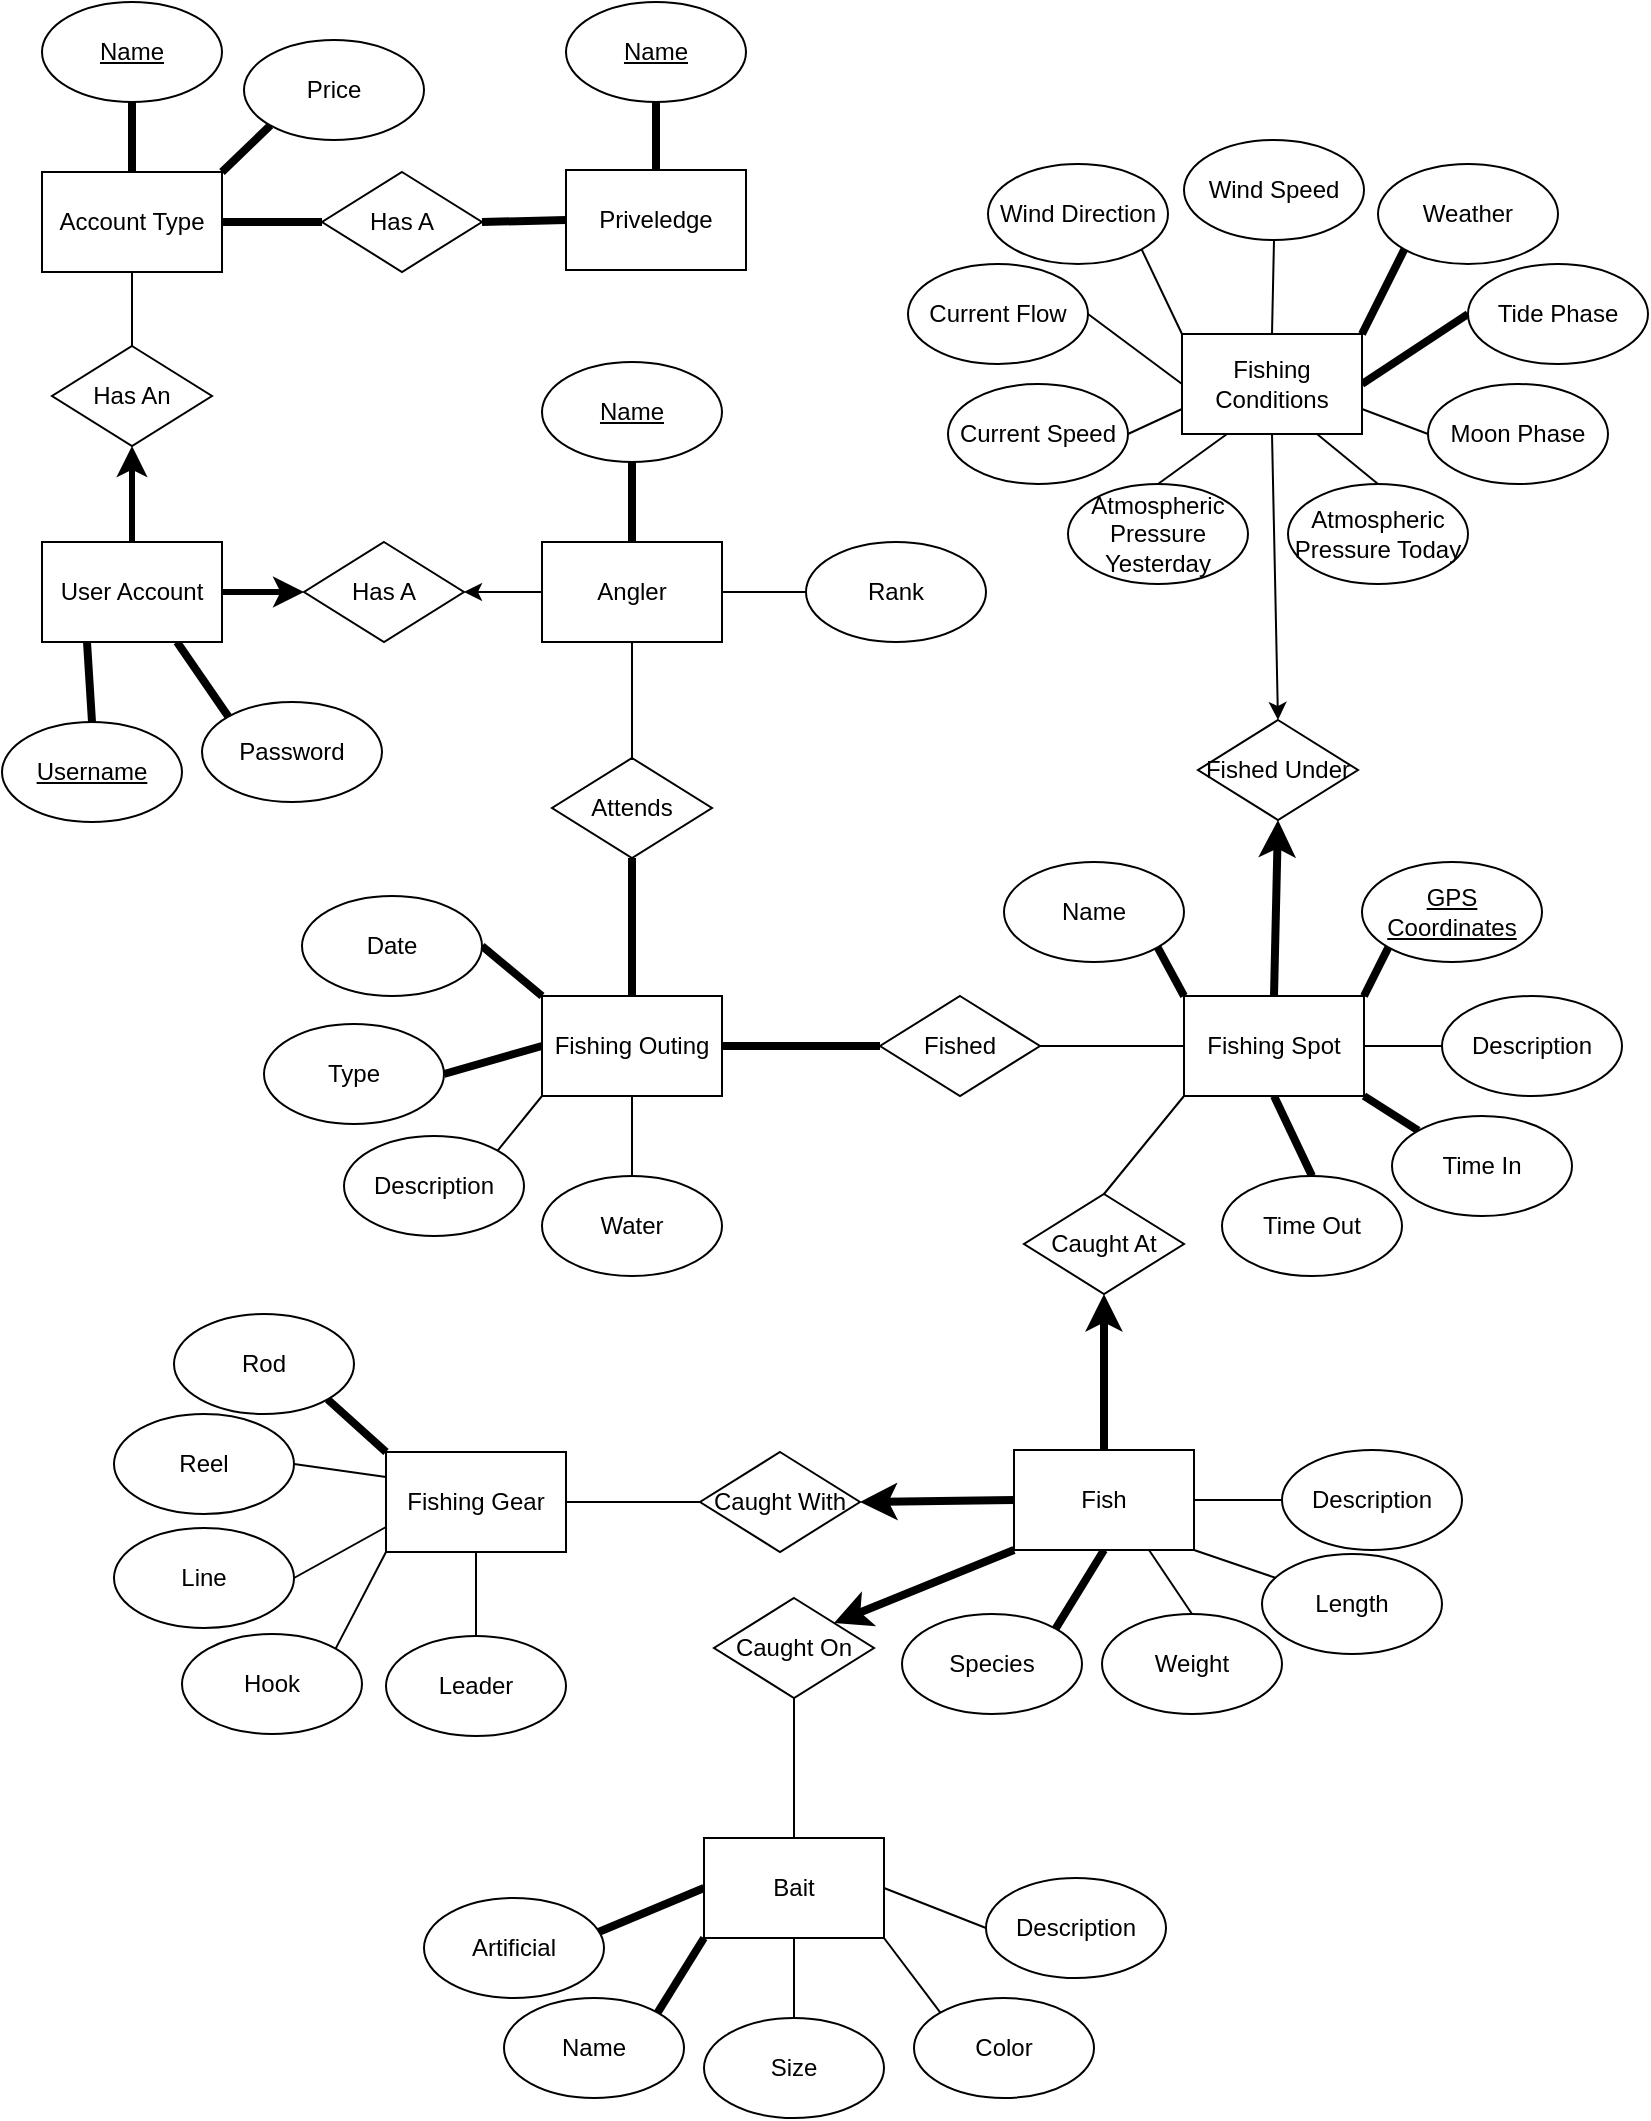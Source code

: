 <mxfile>
    <diagram id="Nq6YGKa5iNmX60OaH6xu" name="Page-1">
        <mxGraphModel dx="964" dy="1040" grid="1" gridSize="10" guides="1" tooltips="1" connect="1" arrows="1" fold="1" page="1" pageScale="1" pageWidth="850" pageHeight="1100" math="0" shadow="0">
            <root>
                <mxCell id="0"/>
                <mxCell id="1" parent="0"/>
                <mxCell id="4" style="edgeStyle=none;html=1;exitX=1;exitY=0;exitDx=0;exitDy=0;entryX=0;entryY=1;entryDx=0;entryDy=0;endArrow=none;endFill=0;strokeWidth=4;" parent="1" source="2" target="3" edge="1">
                    <mxGeometry relative="1" as="geometry"/>
                </mxCell>
                <mxCell id="6" style="edgeStyle=none;html=1;exitX=1;exitY=0.5;exitDx=0;exitDy=0;endArrow=none;endFill=0;strokeWidth=1;" parent="1" source="2" target="5" edge="1">
                    <mxGeometry relative="1" as="geometry"/>
                </mxCell>
                <mxCell id="8" style="edgeStyle=none;html=1;exitX=0;exitY=0;exitDx=0;exitDy=0;entryX=1;entryY=1;entryDx=0;entryDy=0;endArrow=none;endFill=0;strokeWidth=4;" parent="1" source="2" target="7" edge="1">
                    <mxGeometry relative="1" as="geometry"/>
                </mxCell>
                <mxCell id="26" style="edgeStyle=none;html=1;exitX=1;exitY=1;exitDx=0;exitDy=0;entryX=0;entryY=0;entryDx=0;entryDy=0;endArrow=none;endFill=0;strokeWidth=4;" parent="1" source="2" target="24" edge="1">
                    <mxGeometry relative="1" as="geometry"/>
                </mxCell>
                <mxCell id="27" style="edgeStyle=none;html=1;exitX=0.5;exitY=1;exitDx=0;exitDy=0;entryX=0.5;entryY=0;entryDx=0;entryDy=0;endArrow=none;endFill=0;strokeWidth=4;" parent="1" source="2" target="25" edge="1">
                    <mxGeometry relative="1" as="geometry"/>
                </mxCell>
                <mxCell id="30" style="edgeStyle=none;html=1;exitX=0;exitY=0.5;exitDx=0;exitDy=0;entryX=1;entryY=0.5;entryDx=0;entryDy=0;endArrow=none;endFill=0;strokeWidth=1;" parent="1" source="2" target="28" edge="1">
                    <mxGeometry relative="1" as="geometry"/>
                </mxCell>
                <mxCell id="42" style="edgeStyle=none;html=1;exitX=0;exitY=1;exitDx=0;exitDy=0;entryX=0.5;entryY=0;entryDx=0;entryDy=0;endArrow=none;endFill=0;strokeWidth=1;" parent="1" source="2" target="33" edge="1">
                    <mxGeometry relative="1" as="geometry"/>
                </mxCell>
                <mxCell id="58" style="edgeStyle=none;html=1;exitX=0.5;exitY=0;exitDx=0;exitDy=0;endArrow=classic;endFill=1;strokeWidth=4;entryX=0.5;entryY=1;entryDx=0;entryDy=0;" parent="1" source="2" target="57" edge="1">
                    <mxGeometry relative="1" as="geometry"/>
                </mxCell>
                <mxCell id="2" value="Fishing Spot" style="rounded=0;whiteSpace=wrap;html=1;" parent="1" vertex="1">
                    <mxGeometry x="591" y="507" width="90" height="50" as="geometry"/>
                </mxCell>
                <mxCell id="3" value="&lt;u&gt;GPS Coordinates&lt;/u&gt;" style="ellipse;whiteSpace=wrap;html=1;" parent="1" vertex="1">
                    <mxGeometry x="680" y="440" width="90" height="50" as="geometry"/>
                </mxCell>
                <mxCell id="5" value="Description" style="ellipse;whiteSpace=wrap;html=1;" parent="1" vertex="1">
                    <mxGeometry x="720" y="507" width="90" height="50" as="geometry"/>
                </mxCell>
                <mxCell id="7" value="Name" style="ellipse;whiteSpace=wrap;html=1;" parent="1" vertex="1">
                    <mxGeometry x="501" y="440" width="90" height="50" as="geometry"/>
                </mxCell>
                <mxCell id="9" style="edgeStyle=none;html=1;exitX=1;exitY=0;exitDx=0;exitDy=0;entryX=0;entryY=1;entryDx=0;entryDy=0;endArrow=none;endFill=0;strokeWidth=4;" parent="1" source="12" target="13" edge="1">
                    <mxGeometry relative="1" as="geometry"/>
                </mxCell>
                <mxCell id="10" style="edgeStyle=none;html=1;exitX=0.5;exitY=0;exitDx=0;exitDy=0;endArrow=none;endFill=0;strokeWidth=1;entryX=0.5;entryY=1;entryDx=0;entryDy=0;" parent="1" source="12" target="14" edge="1">
                    <mxGeometry relative="1" as="geometry">
                        <mxPoint x="515" y="201" as="targetPoint"/>
                    </mxGeometry>
                </mxCell>
                <mxCell id="11" style="edgeStyle=none;html=1;exitX=0;exitY=0;exitDx=0;exitDy=0;entryX=1;entryY=1;entryDx=0;entryDy=0;endArrow=none;endFill=0;strokeWidth=1;" parent="1" source="12" target="15" edge="1">
                    <mxGeometry relative="1" as="geometry"/>
                </mxCell>
                <mxCell id="20" style="edgeStyle=none;html=1;exitX=1;exitY=0.5;exitDx=0;exitDy=0;entryX=0;entryY=0.5;entryDx=0;entryDy=0;endArrow=none;endFill=0;strokeWidth=4;" parent="1" source="12" target="16" edge="1">
                    <mxGeometry relative="1" as="geometry"/>
                </mxCell>
                <mxCell id="21" style="edgeStyle=none;html=1;exitX=0;exitY=0.75;exitDx=0;exitDy=0;entryX=1;entryY=0.5;entryDx=0;entryDy=0;endArrow=none;endFill=0;strokeWidth=1;" parent="1" source="12" target="18" edge="1">
                    <mxGeometry relative="1" as="geometry"/>
                </mxCell>
                <mxCell id="22" style="edgeStyle=none;html=1;exitX=0;exitY=0.5;exitDx=0;exitDy=0;entryX=1;entryY=0.5;entryDx=0;entryDy=0;endArrow=none;endFill=0;strokeWidth=1;" parent="1" source="12" target="19" edge="1">
                    <mxGeometry relative="1" as="geometry"/>
                </mxCell>
                <mxCell id="59" style="edgeStyle=none;html=1;exitX=0.5;exitY=1;exitDx=0;exitDy=0;entryX=0.5;entryY=0;entryDx=0;entryDy=0;endArrow=classic;endFill=1;strokeWidth=1;" parent="1" source="12" target="57" edge="1">
                    <mxGeometry relative="1" as="geometry">
                        <mxPoint x="551" y="320" as="targetPoint"/>
                    </mxGeometry>
                </mxCell>
                <mxCell id="92" style="edgeStyle=none;html=1;exitX=1;exitY=0.75;exitDx=0;exitDy=0;entryX=0;entryY=0.5;entryDx=0;entryDy=0;startArrow=none;startFill=0;endArrow=none;endFill=0;strokeWidth=1;" parent="1" source="12" target="91" edge="1">
                    <mxGeometry relative="1" as="geometry"/>
                </mxCell>
                <mxCell id="94" style="edgeStyle=none;html=1;exitX=0.75;exitY=1;exitDx=0;exitDy=0;entryX=0.5;entryY=0;entryDx=0;entryDy=0;endArrow=none;endFill=0;" edge="1" parent="1" source="12" target="93">
                    <mxGeometry relative="1" as="geometry"/>
                </mxCell>
                <mxCell id="96" style="edgeStyle=none;html=1;exitX=0.25;exitY=1;exitDx=0;exitDy=0;entryX=0.5;entryY=0;entryDx=0;entryDy=0;endArrow=none;endFill=0;" edge="1" parent="1" source="12" target="95">
                    <mxGeometry relative="1" as="geometry"/>
                </mxCell>
                <mxCell id="12" value="Fishing Conditions" style="rounded=0;whiteSpace=wrap;html=1;" parent="1" vertex="1">
                    <mxGeometry x="590" y="176" width="90" height="50" as="geometry"/>
                </mxCell>
                <mxCell id="13" value="Weather" style="ellipse;whiteSpace=wrap;html=1;" parent="1" vertex="1">
                    <mxGeometry x="688" y="91" width="90" height="50" as="geometry"/>
                </mxCell>
                <mxCell id="14" value="Wind Speed" style="ellipse;whiteSpace=wrap;html=1;" parent="1" vertex="1">
                    <mxGeometry x="591" y="79" width="90" height="50" as="geometry"/>
                </mxCell>
                <mxCell id="15" value="Wind Direction" style="ellipse;whiteSpace=wrap;html=1;" parent="1" vertex="1">
                    <mxGeometry x="493" y="91" width="90" height="50" as="geometry"/>
                </mxCell>
                <mxCell id="16" value="Tide Phase" style="ellipse;whiteSpace=wrap;html=1;" parent="1" vertex="1">
                    <mxGeometry x="733" y="141" width="90" height="50" as="geometry"/>
                </mxCell>
                <mxCell id="18" value="Current Speed" style="ellipse;whiteSpace=wrap;html=1;" parent="1" vertex="1">
                    <mxGeometry x="473" y="201" width="90" height="50" as="geometry"/>
                </mxCell>
                <mxCell id="19" value="Current Flow" style="ellipse;whiteSpace=wrap;html=1;" parent="1" vertex="1">
                    <mxGeometry x="453" y="141" width="90" height="50" as="geometry"/>
                </mxCell>
                <mxCell id="29" style="edgeStyle=none;html=1;exitX=1;exitY=0.5;exitDx=0;exitDy=0;endArrow=none;endFill=0;strokeWidth=4;entryX=0;entryY=0.5;entryDx=0;entryDy=0;" parent="1" source="23" target="28" edge="1">
                    <mxGeometry relative="1" as="geometry">
                        <mxPoint x="400" y="532" as="targetPoint"/>
                    </mxGeometry>
                </mxCell>
                <mxCell id="47" style="edgeStyle=none;html=1;exitX=0;exitY=0;exitDx=0;exitDy=0;entryX=1;entryY=0.5;entryDx=0;entryDy=0;endArrow=none;endFill=0;strokeWidth=4;" parent="1" source="23" target="46" edge="1">
                    <mxGeometry relative="1" as="geometry"/>
                </mxCell>
                <mxCell id="51" style="edgeStyle=none;html=1;exitX=0;exitY=1;exitDx=0;exitDy=0;entryX=1;entryY=0;entryDx=0;entryDy=0;endArrow=none;endFill=0;strokeWidth=1;" parent="1" source="23" target="50" edge="1">
                    <mxGeometry relative="1" as="geometry"/>
                </mxCell>
                <mxCell id="53" style="edgeStyle=none;html=1;exitX=0;exitY=0.5;exitDx=0;exitDy=0;endArrow=none;endFill=0;strokeWidth=4;entryX=1;entryY=0.5;entryDx=0;entryDy=0;" parent="1" source="23" target="52" edge="1">
                    <mxGeometry relative="1" as="geometry">
                        <mxPoint x="230" y="542" as="targetPoint"/>
                    </mxGeometry>
                </mxCell>
                <mxCell id="56" style="edgeStyle=none;html=1;exitX=0.5;exitY=1;exitDx=0;exitDy=0;entryX=0.5;entryY=0;entryDx=0;entryDy=0;endArrow=none;endFill=0;strokeWidth=1;" parent="1" source="23" target="55" edge="1">
                    <mxGeometry relative="1" as="geometry"/>
                </mxCell>
                <mxCell id="23" value="Fishing Outing" style="rounded=0;whiteSpace=wrap;html=1;" parent="1" vertex="1">
                    <mxGeometry x="270" y="507" width="90" height="50" as="geometry"/>
                </mxCell>
                <mxCell id="24" value="Time In" style="ellipse;whiteSpace=wrap;html=1;" parent="1" vertex="1">
                    <mxGeometry x="695" y="567" width="90" height="50" as="geometry"/>
                </mxCell>
                <mxCell id="25" value="Time Out" style="ellipse;whiteSpace=wrap;html=1;" parent="1" vertex="1">
                    <mxGeometry x="610" y="597" width="90" height="50" as="geometry"/>
                </mxCell>
                <mxCell id="28" value="Fished" style="rhombus;whiteSpace=wrap;html=1;" parent="1" vertex="1">
                    <mxGeometry x="439" y="507" width="80" height="50" as="geometry"/>
                </mxCell>
                <mxCell id="35" style="edgeStyle=none;html=1;entryX=1;entryY=0;entryDx=0;entryDy=0;endArrow=none;endFill=0;strokeWidth=4;exitX=0.5;exitY=1;exitDx=0;exitDy=0;" parent="1" source="32" target="34" edge="1">
                    <mxGeometry relative="1" as="geometry">
                        <mxPoint x="520" y="796" as="sourcePoint"/>
                    </mxGeometry>
                </mxCell>
                <mxCell id="38" style="edgeStyle=none;html=1;exitX=0.75;exitY=1;exitDx=0;exitDy=0;entryX=0.5;entryY=0;entryDx=0;entryDy=0;endArrow=none;endFill=0;strokeWidth=1;" parent="1" source="32" target="36" edge="1">
                    <mxGeometry relative="1" as="geometry"/>
                </mxCell>
                <mxCell id="39" style="edgeStyle=none;html=1;exitX=1;exitY=1;exitDx=0;exitDy=0;endArrow=none;endFill=0;strokeWidth=1;" parent="1" source="32" target="37" edge="1">
                    <mxGeometry relative="1" as="geometry"/>
                </mxCell>
                <mxCell id="62" style="edgeStyle=none;html=1;exitX=0;exitY=0.5;exitDx=0;exitDy=0;entryX=1;entryY=0.5;entryDx=0;entryDy=0;endArrow=classic;endFill=1;strokeWidth=4;" parent="1" source="32" target="61" edge="1">
                    <mxGeometry relative="1" as="geometry"/>
                </mxCell>
                <mxCell id="71" style="edgeStyle=none;html=1;exitX=0;exitY=1;exitDx=0;exitDy=0;entryX=1;entryY=0;entryDx=0;entryDy=0;endArrow=classic;endFill=1;strokeWidth=4;" parent="1" source="32" target="70" edge="1">
                    <mxGeometry relative="1" as="geometry"/>
                </mxCell>
                <mxCell id="32" value="Fish" style="rounded=0;whiteSpace=wrap;html=1;" parent="1" vertex="1">
                    <mxGeometry x="506" y="734" width="90" height="50" as="geometry"/>
                </mxCell>
                <mxCell id="43" style="edgeStyle=none;html=1;entryX=0.5;entryY=0;entryDx=0;entryDy=0;endArrow=none;endFill=0;strokeWidth=4;startArrow=classic;startFill=1;exitX=0.5;exitY=1;exitDx=0;exitDy=0;" parent="1" source="33" target="32" edge="1">
                    <mxGeometry relative="1" as="geometry">
                        <mxPoint x="551" y="649" as="sourcePoint"/>
                    </mxGeometry>
                </mxCell>
                <mxCell id="33" value="Caught At" style="rhombus;whiteSpace=wrap;html=1;" parent="1" vertex="1">
                    <mxGeometry x="511" y="606" width="80" height="50" as="geometry"/>
                </mxCell>
                <mxCell id="34" value="Species" style="ellipse;whiteSpace=wrap;html=1;" parent="1" vertex="1">
                    <mxGeometry x="450" y="816" width="90" height="50" as="geometry"/>
                </mxCell>
                <mxCell id="36" value="Weight" style="ellipse;whiteSpace=wrap;html=1;" parent="1" vertex="1">
                    <mxGeometry x="550" y="816" width="90" height="50" as="geometry"/>
                </mxCell>
                <mxCell id="37" value="Length" style="ellipse;whiteSpace=wrap;html=1;" parent="1" vertex="1">
                    <mxGeometry x="630" y="786" width="90" height="50" as="geometry"/>
                </mxCell>
                <mxCell id="41" style="edgeStyle=none;html=1;exitX=0;exitY=0.5;exitDx=0;exitDy=0;entryX=1;entryY=0.5;entryDx=0;entryDy=0;endArrow=none;endFill=0;strokeWidth=1;" parent="1" source="40" target="32" edge="1">
                    <mxGeometry relative="1" as="geometry"/>
                </mxCell>
                <mxCell id="40" value="Description" style="ellipse;whiteSpace=wrap;html=1;" parent="1" vertex="1">
                    <mxGeometry x="640" y="734" width="90" height="50" as="geometry"/>
                </mxCell>
                <mxCell id="46" value="Date" style="ellipse;whiteSpace=wrap;html=1;" parent="1" vertex="1">
                    <mxGeometry x="150" y="457" width="90" height="50" as="geometry"/>
                </mxCell>
                <mxCell id="50" value="Description" style="ellipse;whiteSpace=wrap;html=1;" parent="1" vertex="1">
                    <mxGeometry x="171" y="577" width="90" height="50" as="geometry"/>
                </mxCell>
                <mxCell id="52" value="Type" style="ellipse;whiteSpace=wrap;html=1;" parent="1" vertex="1">
                    <mxGeometry x="131" y="521" width="90" height="50" as="geometry"/>
                </mxCell>
                <mxCell id="55" value="Water" style="ellipse;whiteSpace=wrap;html=1;" parent="1" vertex="1">
                    <mxGeometry x="270" y="597" width="90" height="50" as="geometry"/>
                </mxCell>
                <mxCell id="57" value="Fished Under" style="rhombus;whiteSpace=wrap;html=1;" parent="1" vertex="1">
                    <mxGeometry x="598" y="369" width="80" height="50" as="geometry"/>
                </mxCell>
                <mxCell id="61" value="Caught With" style="rhombus;whiteSpace=wrap;html=1;" parent="1" vertex="1">
                    <mxGeometry x="349" y="735" width="80" height="50" as="geometry"/>
                </mxCell>
                <mxCell id="66" style="edgeStyle=none;html=1;exitX=0;exitY=0;exitDx=0;exitDy=0;entryX=1;entryY=1;entryDx=0;entryDy=0;endArrow=none;endFill=0;strokeWidth=4;" parent="1" source="63" target="65" edge="1">
                    <mxGeometry relative="1" as="geometry">
                        <mxPoint x="142" y="760" as="targetPoint"/>
                    </mxGeometry>
                </mxCell>
                <mxCell id="67" style="edgeStyle=none;html=1;exitX=1;exitY=0.5;exitDx=0;exitDy=0;endArrow=none;endFill=0;strokeWidth=1;entryX=0;entryY=0.5;entryDx=0;entryDy=0;" parent="1" source="63" target="61" edge="1">
                    <mxGeometry relative="1" as="geometry"/>
                </mxCell>
                <mxCell id="69" style="edgeStyle=none;html=1;exitX=0;exitY=0.25;exitDx=0;exitDy=0;entryX=1;entryY=0.5;entryDx=0;entryDy=0;endArrow=none;endFill=0;strokeWidth=1;" parent="1" source="63" target="68" edge="1">
                    <mxGeometry relative="1" as="geometry"/>
                </mxCell>
                <mxCell id="86" style="edgeStyle=none;html=1;exitX=0;exitY=0.75;exitDx=0;exitDy=0;startArrow=none;startFill=0;endArrow=none;endFill=0;strokeWidth=1;entryX=1;entryY=0.5;entryDx=0;entryDy=0;" parent="1" source="63" target="85" edge="1">
                    <mxGeometry relative="1" as="geometry"/>
                </mxCell>
                <mxCell id="88" style="edgeStyle=none;html=1;exitX=0;exitY=1;exitDx=0;exitDy=0;entryX=1;entryY=0;entryDx=0;entryDy=0;startArrow=none;startFill=0;endArrow=none;endFill=0;strokeWidth=1;" parent="1" source="63" target="87" edge="1">
                    <mxGeometry relative="1" as="geometry"/>
                </mxCell>
                <mxCell id="90" style="edgeStyle=none;html=1;exitX=0.5;exitY=1;exitDx=0;exitDy=0;entryX=0.5;entryY=0;entryDx=0;entryDy=0;startArrow=none;startFill=0;endArrow=none;endFill=0;strokeWidth=1;" parent="1" source="63" target="89" edge="1">
                    <mxGeometry relative="1" as="geometry"/>
                </mxCell>
                <mxCell id="63" value="Fishing Gear" style="rounded=0;whiteSpace=wrap;html=1;" parent="1" vertex="1">
                    <mxGeometry x="192" y="735" width="90" height="50" as="geometry"/>
                </mxCell>
                <mxCell id="65" value="Rod" style="ellipse;whiteSpace=wrap;html=1;" parent="1" vertex="1">
                    <mxGeometry x="86" y="666" width="90" height="50" as="geometry"/>
                </mxCell>
                <mxCell id="68" value="Reel" style="ellipse;whiteSpace=wrap;html=1;" parent="1" vertex="1">
                    <mxGeometry x="56" y="716" width="90" height="50" as="geometry"/>
                </mxCell>
                <mxCell id="73" style="edgeStyle=none;html=1;exitX=0.5;exitY=1;exitDx=0;exitDy=0;entryX=0.5;entryY=0;entryDx=0;entryDy=0;endArrow=none;endFill=0;strokeWidth=1;" parent="1" source="70" target="72" edge="1">
                    <mxGeometry relative="1" as="geometry"/>
                </mxCell>
                <mxCell id="70" value="Caught On" style="rhombus;whiteSpace=wrap;html=1;" parent="1" vertex="1">
                    <mxGeometry x="356" y="808" width="80" height="50" as="geometry"/>
                </mxCell>
                <mxCell id="76" style="edgeStyle=none;html=1;exitX=0;exitY=0.5;exitDx=0;exitDy=0;entryX=0.97;entryY=0.34;entryDx=0;entryDy=0;entryPerimeter=0;endArrow=none;endFill=0;strokeWidth=4;" parent="1" source="72" target="75" edge="1">
                    <mxGeometry relative="1" as="geometry"/>
                </mxCell>
                <mxCell id="78" style="edgeStyle=none;html=1;exitX=0.5;exitY=1;exitDx=0;exitDy=0;endArrow=none;endFill=0;strokeWidth=1;entryX=0.5;entryY=0;entryDx=0;entryDy=0;" parent="1" source="72" target="77" edge="1">
                    <mxGeometry relative="1" as="geometry">
                        <mxPoint x="396" y="1008" as="targetPoint"/>
                    </mxGeometry>
                </mxCell>
                <mxCell id="80" style="edgeStyle=none;html=1;exitX=0;exitY=1;exitDx=0;exitDy=0;entryX=1;entryY=0;entryDx=0;entryDy=0;endArrow=none;endFill=0;strokeWidth=4;" parent="1" source="72" target="79" edge="1">
                    <mxGeometry relative="1" as="geometry"/>
                </mxCell>
                <mxCell id="82" style="edgeStyle=none;html=1;exitX=1;exitY=1;exitDx=0;exitDy=0;endArrow=none;endFill=0;strokeWidth=1;entryX=0;entryY=0;entryDx=0;entryDy=0;" parent="1" source="72" target="81" edge="1">
                    <mxGeometry relative="1" as="geometry"/>
                </mxCell>
                <mxCell id="84" style="edgeStyle=none;html=1;exitX=1;exitY=0.5;exitDx=0;exitDy=0;entryX=0;entryY=0.5;entryDx=0;entryDy=0;endArrow=none;endFill=0;strokeWidth=1;" parent="1" source="72" target="83" edge="1">
                    <mxGeometry relative="1" as="geometry"/>
                </mxCell>
                <mxCell id="72" value="Bait" style="rounded=0;whiteSpace=wrap;html=1;" parent="1" vertex="1">
                    <mxGeometry x="351" y="928" width="90" height="50" as="geometry"/>
                </mxCell>
                <mxCell id="75" value="Artificial" style="ellipse;whiteSpace=wrap;html=1;" parent="1" vertex="1">
                    <mxGeometry x="211" y="958" width="90" height="50" as="geometry"/>
                </mxCell>
                <mxCell id="77" value="Size" style="ellipse;whiteSpace=wrap;html=1;" parent="1" vertex="1">
                    <mxGeometry x="351" y="1018" width="90" height="50" as="geometry"/>
                </mxCell>
                <mxCell id="79" value="Name" style="ellipse;whiteSpace=wrap;html=1;" parent="1" vertex="1">
                    <mxGeometry x="251" y="1008" width="90" height="50" as="geometry"/>
                </mxCell>
                <mxCell id="81" value="Color" style="ellipse;whiteSpace=wrap;html=1;" parent="1" vertex="1">
                    <mxGeometry x="456" y="1008" width="90" height="50" as="geometry"/>
                </mxCell>
                <mxCell id="83" value="Description" style="ellipse;whiteSpace=wrap;html=1;" parent="1" vertex="1">
                    <mxGeometry x="492" y="948" width="90" height="50" as="geometry"/>
                </mxCell>
                <mxCell id="85" value="Line" style="ellipse;whiteSpace=wrap;html=1;" parent="1" vertex="1">
                    <mxGeometry x="56" y="773" width="90" height="50" as="geometry"/>
                </mxCell>
                <mxCell id="87" value="Hook" style="ellipse;whiteSpace=wrap;html=1;" parent="1" vertex="1">
                    <mxGeometry x="90" y="826" width="90" height="50" as="geometry"/>
                </mxCell>
                <mxCell id="89" value="Leader" style="ellipse;whiteSpace=wrap;html=1;" parent="1" vertex="1">
                    <mxGeometry x="192" y="827" width="90" height="50" as="geometry"/>
                </mxCell>
                <mxCell id="91" value="Moon Phase" style="ellipse;whiteSpace=wrap;html=1;" parent="1" vertex="1">
                    <mxGeometry x="713" y="201" width="90" height="50" as="geometry"/>
                </mxCell>
                <mxCell id="93" value="Atmospheric Pressure Today" style="ellipse;whiteSpace=wrap;html=1;" vertex="1" parent="1">
                    <mxGeometry x="643" y="251" width="90" height="50" as="geometry"/>
                </mxCell>
                <mxCell id="95" value="Atmospheric Pressure Yesterday" style="ellipse;whiteSpace=wrap;html=1;" vertex="1" parent="1">
                    <mxGeometry x="533" y="251" width="90" height="50" as="geometry"/>
                </mxCell>
                <mxCell id="98" value="Angler" style="rounded=0;whiteSpace=wrap;html=1;" vertex="1" parent="1">
                    <mxGeometry x="270" y="280" width="90" height="50" as="geometry"/>
                </mxCell>
                <mxCell id="100" style="edgeStyle=none;html=1;exitX=0.5;exitY=1;exitDx=0;exitDy=0;entryX=0.5;entryY=0;entryDx=0;entryDy=0;endArrow=none;endFill=0;strokeWidth=4;" edge="1" parent="1" source="99" target="23">
                    <mxGeometry relative="1" as="geometry"/>
                </mxCell>
                <mxCell id="101" style="edgeStyle=none;html=1;exitX=0.5;exitY=0;exitDx=0;exitDy=0;entryX=0.5;entryY=1;entryDx=0;entryDy=0;endArrow=none;endFill=0;" edge="1" parent="1" source="99" target="98">
                    <mxGeometry relative="1" as="geometry"/>
                </mxCell>
                <mxCell id="99" value="Attends" style="rhombus;whiteSpace=wrap;html=1;" vertex="1" parent="1">
                    <mxGeometry x="275" y="388" width="80" height="50" as="geometry"/>
                </mxCell>
                <mxCell id="104" style="edgeStyle=none;html=1;exitX=0.5;exitY=1;exitDx=0;exitDy=0;entryX=0.5;entryY=0;entryDx=0;entryDy=0;endArrow=none;endFill=0;strokeWidth=4;" edge="1" parent="1" source="103" target="98">
                    <mxGeometry relative="1" as="geometry"/>
                </mxCell>
                <mxCell id="103" value="&lt;u&gt;Name&lt;/u&gt;" style="ellipse;whiteSpace=wrap;html=1;" vertex="1" parent="1">
                    <mxGeometry x="270" y="190" width="90" height="50" as="geometry"/>
                </mxCell>
                <mxCell id="106" style="edgeStyle=none;html=1;exitX=0;exitY=0.5;exitDx=0;exitDy=0;entryX=1;entryY=0.5;entryDx=0;entryDy=0;endArrow=none;endFill=0;strokeWidth=1;" edge="1" parent="1" source="105" target="98">
                    <mxGeometry relative="1" as="geometry"/>
                </mxCell>
                <mxCell id="105" value="Rank" style="ellipse;whiteSpace=wrap;html=1;" vertex="1" parent="1">
                    <mxGeometry x="402" y="280" width="90" height="50" as="geometry"/>
                </mxCell>
                <mxCell id="110" style="edgeStyle=none;html=1;exitX=1;exitY=0.5;exitDx=0;exitDy=0;entryX=0;entryY=0.5;entryDx=0;entryDy=0;startArrow=none;startFill=0;endArrow=classic;endFill=1;strokeWidth=3;" edge="1" parent="1" source="107" target="108">
                    <mxGeometry relative="1" as="geometry"/>
                </mxCell>
                <mxCell id="114" style="edgeStyle=none;html=1;exitX=0.75;exitY=1;exitDx=0;exitDy=0;entryX=0;entryY=0;entryDx=0;entryDy=0;startArrow=none;startFill=0;endArrow=none;endFill=0;strokeWidth=4;" edge="1" parent="1" source="107" target="113">
                    <mxGeometry relative="1" as="geometry"/>
                </mxCell>
                <mxCell id="107" value="User Account" style="rounded=0;whiteSpace=wrap;html=1;" vertex="1" parent="1">
                    <mxGeometry x="20" y="280" width="90" height="50" as="geometry"/>
                </mxCell>
                <mxCell id="109" style="edgeStyle=none;html=1;exitX=1;exitY=0.5;exitDx=0;exitDy=0;entryX=0;entryY=0.5;entryDx=0;entryDy=0;endArrow=none;endFill=0;strokeWidth=1;startArrow=classic;startFill=1;" edge="1" parent="1" source="108" target="98">
                    <mxGeometry relative="1" as="geometry"/>
                </mxCell>
                <mxCell id="108" value="Has A" style="rhombus;whiteSpace=wrap;html=1;" vertex="1" parent="1">
                    <mxGeometry x="151" y="280" width="80" height="50" as="geometry"/>
                </mxCell>
                <mxCell id="112" style="edgeStyle=none;html=1;exitX=0.5;exitY=0;exitDx=0;exitDy=0;entryX=0.25;entryY=1;entryDx=0;entryDy=0;startArrow=none;startFill=0;endArrow=none;endFill=0;strokeWidth=4;" edge="1" parent="1" source="111" target="107">
                    <mxGeometry relative="1" as="geometry"/>
                </mxCell>
                <mxCell id="111" value="&lt;u&gt;Username&lt;/u&gt;" style="ellipse;whiteSpace=wrap;html=1;" vertex="1" parent="1">
                    <mxGeometry y="370" width="90" height="50" as="geometry"/>
                </mxCell>
                <mxCell id="113" value="Password" style="ellipse;whiteSpace=wrap;html=1;" vertex="1" parent="1">
                    <mxGeometry x="100" y="360" width="90" height="50" as="geometry"/>
                </mxCell>
                <mxCell id="117" style="edgeStyle=none;html=1;exitX=0.5;exitY=1;exitDx=0;exitDy=0;entryX=0.5;entryY=0;entryDx=0;entryDy=0;startArrow=none;startFill=0;endArrow=none;endFill=0;strokeWidth=1;" edge="1" parent="1" source="115" target="116">
                    <mxGeometry relative="1" as="geometry"/>
                </mxCell>
                <mxCell id="126" style="edgeStyle=none;html=1;exitX=1;exitY=0.5;exitDx=0;exitDy=0;entryX=0;entryY=0.5;entryDx=0;entryDy=0;startArrow=none;startFill=0;endArrow=none;endFill=0;strokeWidth=4;" edge="1" parent="1" source="115" target="123">
                    <mxGeometry relative="1" as="geometry"/>
                </mxCell>
                <mxCell id="115" value="Account Type" style="rounded=0;whiteSpace=wrap;html=1;" vertex="1" parent="1">
                    <mxGeometry x="20" y="95" width="90" height="50" as="geometry"/>
                </mxCell>
                <mxCell id="118" style="edgeStyle=none;html=1;exitX=0.5;exitY=1;exitDx=0;exitDy=0;entryX=0.5;entryY=0;entryDx=0;entryDy=0;startArrow=classic;startFill=1;endArrow=none;endFill=0;strokeWidth=3;" edge="1" parent="1" source="116" target="107">
                    <mxGeometry relative="1" as="geometry"/>
                </mxCell>
                <mxCell id="116" value="Has An" style="rhombus;whiteSpace=wrap;html=1;" vertex="1" parent="1">
                    <mxGeometry x="25" y="182" width="80" height="50" as="geometry"/>
                </mxCell>
                <mxCell id="121" style="edgeStyle=none;html=1;exitX=0.5;exitY=1;exitDx=0;exitDy=0;entryX=0.5;entryY=0;entryDx=0;entryDy=0;startArrow=none;startFill=0;endArrow=none;endFill=0;strokeWidth=4;" edge="1" parent="1" source="120" target="115">
                    <mxGeometry relative="1" as="geometry"/>
                </mxCell>
                <mxCell id="120" value="&lt;u&gt;Name&lt;/u&gt;" style="ellipse;whiteSpace=wrap;html=1;" vertex="1" parent="1">
                    <mxGeometry x="20" y="10" width="90" height="50" as="geometry"/>
                </mxCell>
                <mxCell id="127" style="edgeStyle=none;html=1;exitX=0;exitY=0.5;exitDx=0;exitDy=0;entryX=1;entryY=0.5;entryDx=0;entryDy=0;startArrow=none;startFill=0;endArrow=none;endFill=0;strokeWidth=4;" edge="1" parent="1" source="122" target="123">
                    <mxGeometry relative="1" as="geometry"/>
                </mxCell>
                <mxCell id="122" value="Priveledge" style="rounded=0;whiteSpace=wrap;html=1;" vertex="1" parent="1">
                    <mxGeometry x="282" y="94" width="90" height="50" as="geometry"/>
                </mxCell>
                <mxCell id="123" value="Has A" style="rhombus;whiteSpace=wrap;html=1;" vertex="1" parent="1">
                    <mxGeometry x="160" y="95" width="80" height="50" as="geometry"/>
                </mxCell>
                <mxCell id="125" style="edgeStyle=none;html=1;exitX=0;exitY=1;exitDx=0;exitDy=0;entryX=1;entryY=0;entryDx=0;entryDy=0;startArrow=none;startFill=0;endArrow=none;endFill=0;strokeWidth=4;" edge="1" parent="1" source="124" target="115">
                    <mxGeometry relative="1" as="geometry"/>
                </mxCell>
                <mxCell id="124" value="Price" style="ellipse;whiteSpace=wrap;html=1;" vertex="1" parent="1">
                    <mxGeometry x="121" y="29" width="90" height="50" as="geometry"/>
                </mxCell>
                <mxCell id="129" style="edgeStyle=none;html=1;exitX=0.5;exitY=1;exitDx=0;exitDy=0;startArrow=none;startFill=0;endArrow=none;endFill=0;strokeWidth=4;" edge="1" parent="1" source="128" target="122">
                    <mxGeometry relative="1" as="geometry"/>
                </mxCell>
                <mxCell id="128" value="&lt;u&gt;Name&lt;/u&gt;" style="ellipse;whiteSpace=wrap;html=1;" vertex="1" parent="1">
                    <mxGeometry x="282" y="10" width="90" height="50" as="geometry"/>
                </mxCell>
            </root>
        </mxGraphModel>
    </diagram>
</mxfile>